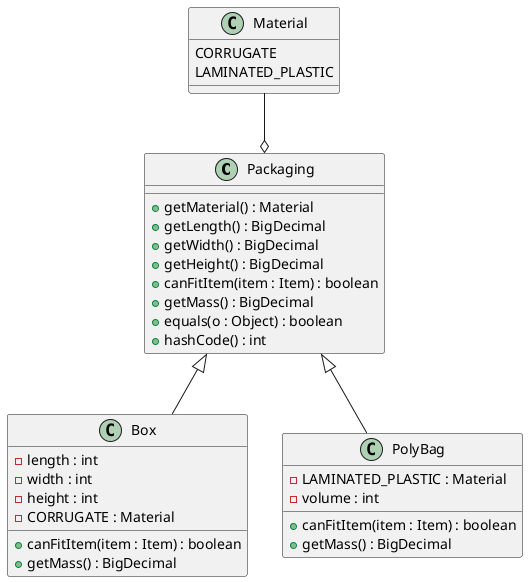 @startuml
'https://plantuml.com/sequence-diagram
Packaging <|-- Box
Packaging <|-- PolyBag
Material --o Packaging

class Packaging {

    + getMaterial() : Material
    + getLength() : BigDecimal
    + getWidth() : BigDecimal
    + getHeight() : BigDecimal
    + canFitItem(item : Item) : boolean
    + getMass() : BigDecimal
    + equals(o : Object) : boolean
    + hashCode() : int
}

class Box {
    - length : int
    - width : int
    - height : int
    - CORRUGATE : Material

    + canFitItem(item : Item) : boolean
    + getMass() : BigDecimal
}

class PolyBag {

    - LAMINATED_PLASTIC : Material
    - volume : int
    + canFitItem(item : Item) : boolean
    + getMass() : BigDecimal
}

class Material {
    CORRUGATE
    LAMINATED_PLASTIC

}

'class ShipmentCost {
'}

'class ShipmentOption {
'}

'class FcPackagingOption {
'}

'class FulfillmentCenter {
'}

'class Item {
'}



@enduml